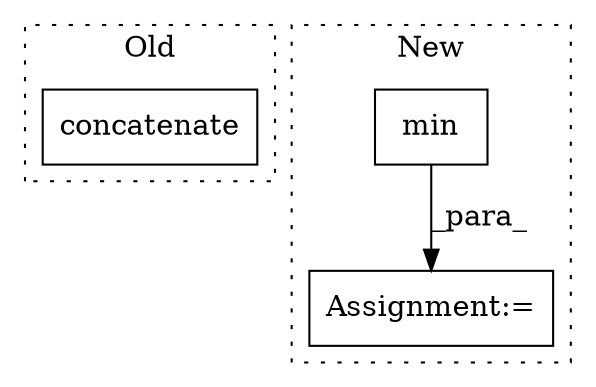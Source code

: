 digraph G {
subgraph cluster0 {
1 [label="concatenate" a="32" s="8966,9027" l="17,2" shape="box"];
label = "Old";
style="dotted";
}
subgraph cluster1 {
2 [label="min" a="32" s="8792" l="5" shape="box"];
3 [label="Assignment:=" a="7" s="8756" l="1" shape="box"];
label = "New";
style="dotted";
}
2 -> 3 [label="_para_"];
}